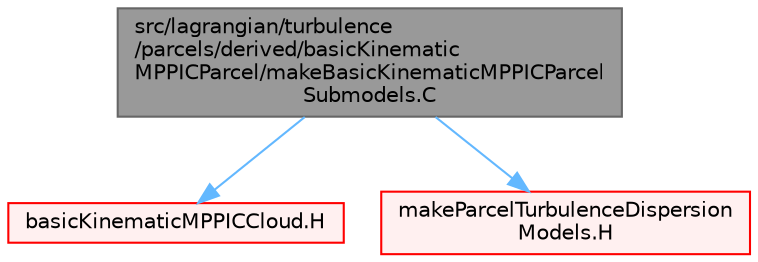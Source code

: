 digraph "src/lagrangian/turbulence/parcels/derived/basicKinematicMPPICParcel/makeBasicKinematicMPPICParcelSubmodels.C"
{
 // LATEX_PDF_SIZE
  bgcolor="transparent";
  edge [fontname=Helvetica,fontsize=10,labelfontname=Helvetica,labelfontsize=10];
  node [fontname=Helvetica,fontsize=10,shape=box,height=0.2,width=0.4];
  Node1 [id="Node000001",label="src/lagrangian/turbulence\l/parcels/derived/basicKinematic\lMPPICParcel/makeBasicKinematicMPPICParcel\lSubmodels.C",height=0.2,width=0.4,color="gray40", fillcolor="grey60", style="filled", fontcolor="black",tooltip=" "];
  Node1 -> Node2 [id="edge1_Node000001_Node000002",color="steelblue1",style="solid",tooltip=" "];
  Node2 [id="Node000002",label="basicKinematicMPPICCloud.H",height=0.2,width=0.4,color="red", fillcolor="#FFF0F0", style="filled",URL="$basicKinematicMPPICCloud_8H.html",tooltip=" "];
  Node1 -> Node516 [id="edge2_Node000001_Node000516",color="steelblue1",style="solid",tooltip=" "];
  Node516 [id="Node000516",label="makeParcelTurbulenceDispersion\lModels.H",height=0.2,width=0.4,color="red", fillcolor="#FFF0F0", style="filled",URL="$makeParcelTurbulenceDispersionModels_8H.html",tooltip=" "];
}
